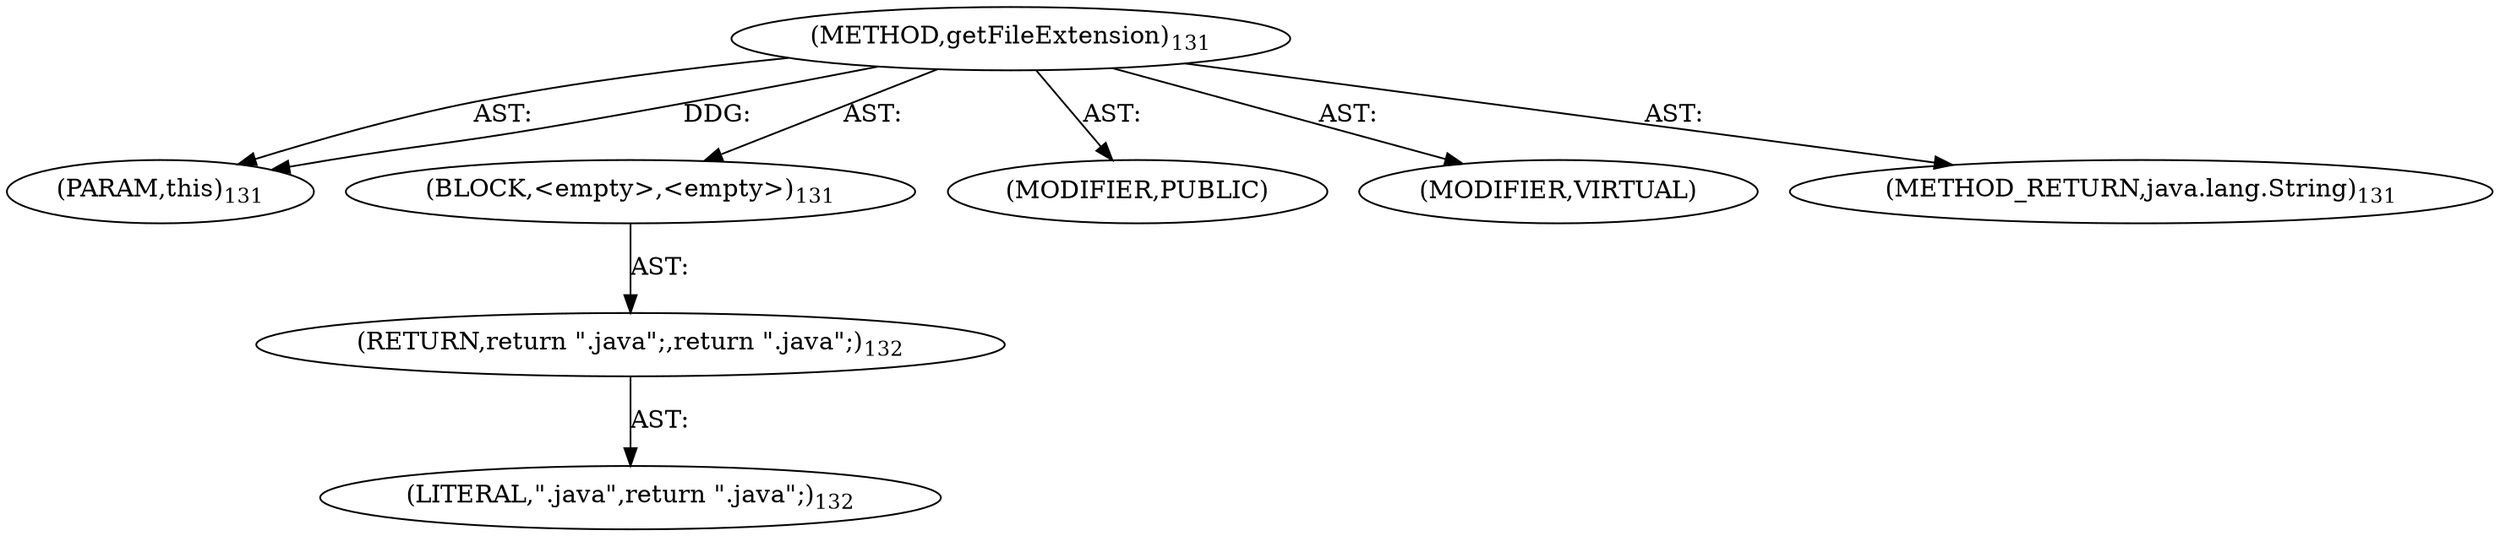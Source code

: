 digraph "getFileExtension" {  
"111669149701" [label = <(METHOD,getFileExtension)<SUB>131</SUB>> ]
"115964117001" [label = <(PARAM,this)<SUB>131</SUB>> ]
"25769803781" [label = <(BLOCK,&lt;empty&gt;,&lt;empty&gt;)<SUB>131</SUB>> ]
"146028888065" [label = <(RETURN,return &quot;.java&quot;;,return &quot;.java&quot;;)<SUB>132</SUB>> ]
"90194313220" [label = <(LITERAL,&quot;.java&quot;,return &quot;.java&quot;;)<SUB>132</SUB>> ]
"133143986186" [label = <(MODIFIER,PUBLIC)> ]
"133143986187" [label = <(MODIFIER,VIRTUAL)> ]
"128849018885" [label = <(METHOD_RETURN,java.lang.String)<SUB>131</SUB>> ]
  "111669149701" -> "115964117001"  [ label = "AST: "] 
  "111669149701" -> "25769803781"  [ label = "AST: "] 
  "111669149701" -> "133143986186"  [ label = "AST: "] 
  "111669149701" -> "133143986187"  [ label = "AST: "] 
  "111669149701" -> "128849018885"  [ label = "AST: "] 
  "25769803781" -> "146028888065"  [ label = "AST: "] 
  "146028888065" -> "90194313220"  [ label = "AST: "] 
  "111669149701" -> "115964117001"  [ label = "DDG: "] 
}

